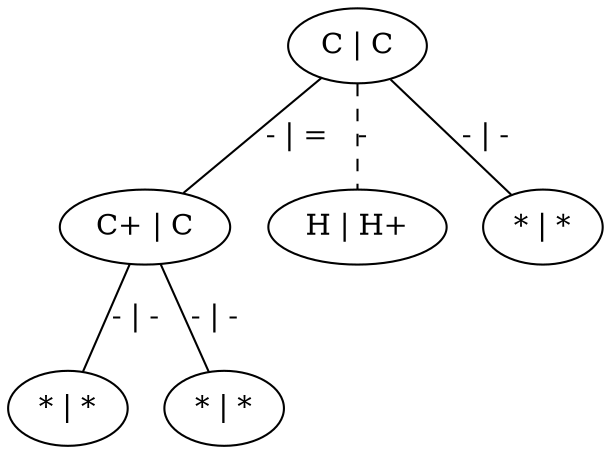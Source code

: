 graph G {
	0 [ label="C | C" ]
	1 [ label="C+ | C" ]
	2 [ label="H | H+" ]
	3 [ label="* | *" ]
	4 [ label="* | *" ]
	5 [ label="* | *" ]
	0 -- 1 [ label="- | =" ]
	0 -- 2 [ style=dashed label="-" ]
	0 -- 3 [ label="- | -" ]
	1 -- 4 [ label="- | -" ]
	1 -- 5 [ label="- | -" ]
}
